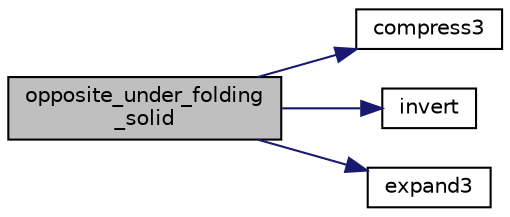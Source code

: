 digraph "opposite_under_folding_solid"
{
  edge [fontname="Helvetica",fontsize="10",labelfontname="Helvetica",labelfontsize="10"];
  node [fontname="Helvetica",fontsize="10",shape=record];
  rankdir="LR";
  Node631 [label="opposite_under_folding\l_solid",height=0.2,width=0.4,color="black", fillcolor="grey75", style="filled", fontcolor="black"];
  Node631 -> Node632 [color="midnightblue",fontsize="10",style="solid",fontname="Helvetica"];
  Node632 [label="compress3",height=0.2,width=0.4,color="black", fillcolor="white", style="filled",URL="$de/d10/hamming_8_c.html#a54840f3524ad91e49e250772ed32b96f"];
  Node631 -> Node633 [color="midnightblue",fontsize="10",style="solid",fontname="Helvetica"];
  Node633 [label="invert",height=0.2,width=0.4,color="black", fillcolor="white", style="filled",URL="$de/d10/hamming_8_c.html#a62e41f114dbb38cabcfe808800b75839"];
  Node631 -> Node634 [color="midnightblue",fontsize="10",style="solid",fontname="Helvetica"];
  Node634 [label="expand3",height=0.2,width=0.4,color="black", fillcolor="white", style="filled",URL="$de/d10/hamming_8_c.html#a965946cb0a131153ea37be3b465fa0f0"];
}
